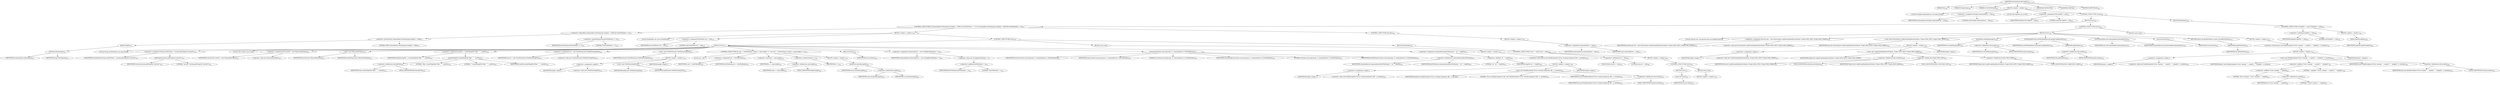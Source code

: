 digraph "executeExternalCompile" {  
"913" [label = <(METHOD,executeExternalCompile)<SUB>405</SUB>> ]
"914" [label = <(PARAM,this)<SUB>405</SUB>> ]
"915" [label = <(PARAM,String[] args)<SUB>405</SUB>> ]
"916" [label = <(PARAM,int firstFileName)<SUB>405</SUB>> ]
"917" [label = <(BLOCK,&lt;empty&gt;,&lt;empty&gt;)<SUB>405</SUB>> ]
"918" [label = <(LOCAL,String[] commandArray: java.lang.String[])> ]
"919" [label = <(&lt;operator&gt;.assignment,String[] commandArray = null)<SUB>406</SUB>> ]
"920" [label = <(IDENTIFIER,commandArray,String[] commandArray = null)<SUB>406</SUB>> ]
"921" [label = <(LITERAL,null,String[] commandArray = null)<SUB>406</SUB>> ]
"922" [label = <(LOCAL,File tmpFile: java.io.File)> ]
"923" [label = <(&lt;operator&gt;.assignment,File tmpFile = null)<SUB>407</SUB>> ]
"924" [label = <(IDENTIFIER,tmpFile,File tmpFile = null)<SUB>407</SUB>> ]
"925" [label = <(LITERAL,null,File tmpFile = null)<SUB>407</SUB>> ]
"926" [label = <(CONTROL_STRUCTURE,try,try)<SUB>409</SUB>> ]
"927" [label = <(BLOCK,try,try)<SUB>409</SUB>> ]
"928" [label = <(CONTROL_STRUCTURE,if (Commandline.toString(args).length() &gt; 4096 &amp;&amp; firstFileName &gt;= 0),if (Commandline.toString(args).length() &gt; 4096 &amp;&amp; firstFileName &gt;= 0))<SUB>417</SUB>> ]
"929" [label = <(&lt;operator&gt;.logicalAnd,Commandline.toString(args).length() &gt; 4096 &amp;&amp; firstFileName &gt;= 0)<SUB>417</SUB>> ]
"930" [label = <(&lt;operator&gt;.greaterThan,Commandline.toString(args).length() &gt; 4096)<SUB>417</SUB>> ]
"931" [label = <(length,length())<SUB>417</SUB>> ]
"932" [label = <(toString,toString(args))<SUB>417</SUB>> ]
"933" [label = <(IDENTIFIER,Commandline,toString(args))<SUB>417</SUB>> ]
"934" [label = <(IDENTIFIER,args,toString(args))<SUB>417</SUB>> ]
"935" [label = <(LITERAL,4096,Commandline.toString(args).length() &gt; 4096)<SUB>417</SUB>> ]
"936" [label = <(&lt;operator&gt;.greaterEqualsThan,firstFileName &gt;= 0)<SUB>418</SUB>> ]
"937" [label = <(IDENTIFIER,firstFileName,firstFileName &gt;= 0)<SUB>418</SUB>> ]
"938" [label = <(LITERAL,0,firstFileName &gt;= 0)<SUB>418</SUB>> ]
"939" [label = <(BLOCK,&lt;empty&gt;,&lt;empty&gt;)<SUB>418</SUB>> ]
"40" [label = <(LOCAL,PrintWriter out: java.io.PrintWriter)> ]
"940" [label = <(&lt;operator&gt;.assignment,PrintWriter out = null)<SUB>419</SUB>> ]
"941" [label = <(IDENTIFIER,out,PrintWriter out = null)<SUB>419</SUB>> ]
"942" [label = <(LITERAL,null,PrintWriter out = null)<SUB>419</SUB>> ]
"943" [label = <(CONTROL_STRUCTURE,try,try)<SUB>420</SUB>> ]
"944" [label = <(BLOCK,try,try)<SUB>420</SUB>> ]
"945" [label = <(LOCAL,String userDirName: java.lang.String)> ]
"946" [label = <(&lt;operator&gt;.assignment,String userDirName = System.getProperty(&quot;user.dir&quot;))<SUB>421</SUB>> ]
"947" [label = <(IDENTIFIER,userDirName,String userDirName = System.getProperty(&quot;user.dir&quot;))<SUB>421</SUB>> ]
"948" [label = <(getProperty,System.getProperty(&quot;user.dir&quot;))<SUB>421</SUB>> ]
"949" [label = <(IDENTIFIER,System,System.getProperty(&quot;user.dir&quot;))<SUB>421</SUB>> ]
"950" [label = <(LITERAL,&quot;user.dir&quot;,System.getProperty(&quot;user.dir&quot;))<SUB>421</SUB>> ]
"38" [label = <(LOCAL,File userDir: java.io.File)> ]
"951" [label = <(&lt;operator&gt;.assignment,File userDir = new File(userDirName))<SUB>422</SUB>> ]
"952" [label = <(IDENTIFIER,userDir,File userDir = new File(userDirName))<SUB>422</SUB>> ]
"953" [label = <(&lt;operator&gt;.alloc,new File(userDirName))<SUB>422</SUB>> ]
"954" [label = <(&lt;init&gt;,new File(userDirName))<SUB>422</SUB>> ]
"37" [label = <(IDENTIFIER,userDir,new File(userDirName))<SUB>422</SUB>> ]
"955" [label = <(IDENTIFIER,userDirName,new File(userDirName))<SUB>422</SUB>> ]
"956" [label = <(&lt;operator&gt;.assignment,tmpFile = createTempFile(&quot;files&quot;, &quot;&quot;, userDir))<SUB>423</SUB>> ]
"957" [label = <(IDENTIFIER,tmpFile,tmpFile = createTempFile(&quot;files&quot;, &quot;&quot;, userDir))<SUB>423</SUB>> ]
"958" [label = <(createTempFile,createTempFile(&quot;files&quot;, &quot;&quot;, userDir))<SUB>423</SUB>> ]
"959" [label = <(&lt;operator&gt;.fieldAccess,this.fileUtils)<SUB>423</SUB>> ]
"960" [label = <(IDENTIFIER,this,createTempFile(&quot;files&quot;, &quot;&quot;, userDir))<SUB>423</SUB>> ]
"961" [label = <(FIELD_IDENTIFIER,fileUtils,fileUtils)<SUB>423</SUB>> ]
"962" [label = <(LITERAL,&quot;files&quot;,createTempFile(&quot;files&quot;, &quot;&quot;, userDir))<SUB>423</SUB>> ]
"963" [label = <(LITERAL,&quot;&quot;,createTempFile(&quot;files&quot;, &quot;&quot;, userDir))<SUB>423</SUB>> ]
"964" [label = <(IDENTIFIER,userDir,createTempFile(&quot;files&quot;, &quot;&quot;, userDir))<SUB>423</SUB>> ]
"965" [label = <(&lt;operator&gt;.assignment,out = new PrintWriter(new FileWriter(tmpFile)))<SUB>424</SUB>> ]
"966" [label = <(IDENTIFIER,out,out = new PrintWriter(new FileWriter(tmpFile)))<SUB>424</SUB>> ]
"967" [label = <(&lt;operator&gt;.alloc,new PrintWriter(new FileWriter(tmpFile)))<SUB>424</SUB>> ]
"968" [label = <(&lt;init&gt;,new PrintWriter(new FileWriter(tmpFile)))<SUB>424</SUB>> ]
"39" [label = <(IDENTIFIER,out,new PrintWriter(new FileWriter(tmpFile)))<SUB>424</SUB>> ]
"969" [label = <(BLOCK,&lt;empty&gt;,&lt;empty&gt;)<SUB>424</SUB>> ]
"970" [label = <(&lt;operator&gt;.assignment,&lt;empty&gt;)> ]
"971" [label = <(IDENTIFIER,$obj6,&lt;empty&gt;)> ]
"972" [label = <(&lt;operator&gt;.alloc,new FileWriter(tmpFile))<SUB>424</SUB>> ]
"973" [label = <(&lt;init&gt;,new FileWriter(tmpFile))<SUB>424</SUB>> ]
"974" [label = <(IDENTIFIER,$obj6,new FileWriter(tmpFile))> ]
"975" [label = <(IDENTIFIER,tmpFile,new FileWriter(tmpFile))<SUB>424</SUB>> ]
"976" [label = <(IDENTIFIER,$obj6,&lt;empty&gt;)> ]
"977" [label = <(CONTROL_STRUCTURE,for (int i = firstFileName; Some(i &lt; args.length); i++),for (int i = firstFileName; Some(i &lt; args.length); i++))<SUB>425</SUB>> ]
"978" [label = <(LOCAL,int i: int)> ]
"979" [label = <(&lt;operator&gt;.assignment,int i = firstFileName)<SUB>425</SUB>> ]
"980" [label = <(IDENTIFIER,i,int i = firstFileName)<SUB>425</SUB>> ]
"981" [label = <(IDENTIFIER,firstFileName,int i = firstFileName)<SUB>425</SUB>> ]
"982" [label = <(&lt;operator&gt;.lessThan,i &lt; args.length)<SUB>425</SUB>> ]
"983" [label = <(IDENTIFIER,i,i &lt; args.length)<SUB>425</SUB>> ]
"984" [label = <(&lt;operator&gt;.fieldAccess,args.length)<SUB>425</SUB>> ]
"985" [label = <(IDENTIFIER,args,i &lt; args.length)<SUB>425</SUB>> ]
"986" [label = <(FIELD_IDENTIFIER,length,length)<SUB>425</SUB>> ]
"987" [label = <(&lt;operator&gt;.postIncrement,i++)<SUB>425</SUB>> ]
"988" [label = <(IDENTIFIER,i,i++)<SUB>425</SUB>> ]
"989" [label = <(BLOCK,&lt;empty&gt;,&lt;empty&gt;)<SUB>425</SUB>> ]
"990" [label = <(println,out.println(args[i]))<SUB>426</SUB>> ]
"991" [label = <(IDENTIFIER,out,out.println(args[i]))<SUB>426</SUB>> ]
"992" [label = <(&lt;operator&gt;.indexAccess,args[i])<SUB>426</SUB>> ]
"993" [label = <(IDENTIFIER,args,out.println(args[i]))<SUB>426</SUB>> ]
"994" [label = <(IDENTIFIER,i,out.println(args[i]))<SUB>426</SUB>> ]
"995" [label = <(flush,out.flush())<SUB>428</SUB>> ]
"996" [label = <(IDENTIFIER,out,out.flush())<SUB>428</SUB>> ]
"997" [label = <(&lt;operator&gt;.assignment,commandArray = new String[firstFileName + 1])<SUB>429</SUB>> ]
"998" [label = <(IDENTIFIER,commandArray,commandArray = new String[firstFileName + 1])<SUB>429</SUB>> ]
"999" [label = <(&lt;operator&gt;.alloc,new String[firstFileName + 1])> ]
"1000" [label = <(&lt;operator&gt;.addition,firstFileName + 1)<SUB>429</SUB>> ]
"1001" [label = <(IDENTIFIER,firstFileName,firstFileName + 1)<SUB>429</SUB>> ]
"1002" [label = <(LITERAL,1,firstFileName + 1)<SUB>429</SUB>> ]
"1003" [label = <(arraycopy,System.arraycopy(args, 0, commandArray, 0, firstFileName))<SUB>430</SUB>> ]
"1004" [label = <(IDENTIFIER,System,System.arraycopy(args, 0, commandArray, 0, firstFileName))<SUB>430</SUB>> ]
"1005" [label = <(IDENTIFIER,args,System.arraycopy(args, 0, commandArray, 0, firstFileName))<SUB>430</SUB>> ]
"1006" [label = <(LITERAL,0,System.arraycopy(args, 0, commandArray, 0, firstFileName))<SUB>430</SUB>> ]
"1007" [label = <(IDENTIFIER,commandArray,System.arraycopy(args, 0, commandArray, 0, firstFileName))<SUB>430</SUB>> ]
"1008" [label = <(LITERAL,0,System.arraycopy(args, 0, commandArray, 0, firstFileName))<SUB>430</SUB>> ]
"1009" [label = <(IDENTIFIER,firstFileName,System.arraycopy(args, 0, commandArray, 0, firstFileName))<SUB>430</SUB>> ]
"1010" [label = <(&lt;operator&gt;.assignment,commandArray[firstFileName] = &quot;@&quot; + tmpFile)<SUB>431</SUB>> ]
"1011" [label = <(&lt;operator&gt;.indexAccess,commandArray[firstFileName])<SUB>431</SUB>> ]
"1012" [label = <(IDENTIFIER,commandArray,commandArray[firstFileName] = &quot;@&quot; + tmpFile)<SUB>431</SUB>> ]
"1013" [label = <(IDENTIFIER,firstFileName,commandArray[firstFileName] = &quot;@&quot; + tmpFile)<SUB>431</SUB>> ]
"1014" [label = <(&lt;operator&gt;.addition,&quot;@&quot; + tmpFile)<SUB>431</SUB>> ]
"1015" [label = <(LITERAL,&quot;@&quot;,&quot;@&quot; + tmpFile)<SUB>431</SUB>> ]
"1016" [label = <(IDENTIFIER,tmpFile,&quot;@&quot; + tmpFile)<SUB>431</SUB>> ]
"1017" [label = <(BLOCK,catch,catch)> ]
"1018" [label = <(BLOCK,&lt;empty&gt;,&lt;empty&gt;)<SUB>432</SUB>> ]
"1019" [label = <(&lt;operator&gt;.throw,throw new BuildException(&quot;Error creating temporary file&quot;, e, location);)<SUB>433</SUB>> ]
"1020" [label = <(BLOCK,&lt;empty&gt;,&lt;empty&gt;)<SUB>433</SUB>> ]
"1021" [label = <(&lt;operator&gt;.assignment,&lt;empty&gt;)> ]
"1022" [label = <(IDENTIFIER,$obj8,&lt;empty&gt;)> ]
"1023" [label = <(&lt;operator&gt;.alloc,new BuildException(&quot;Error creating temporary file&quot;, e, location))<SUB>433</SUB>> ]
"1024" [label = <(&lt;init&gt;,new BuildException(&quot;Error creating temporary file&quot;, e, location))<SUB>433</SUB>> ]
"1025" [label = <(IDENTIFIER,$obj8,new BuildException(&quot;Error creating temporary file&quot;, e, location))> ]
"1026" [label = <(LITERAL,&quot;Error creating temporary file&quot;,new BuildException(&quot;Error creating temporary file&quot;, e, location))<SUB>433</SUB>> ]
"1027" [label = <(IDENTIFIER,e,new BuildException(&quot;Error creating temporary file&quot;, e, location))<SUB>434</SUB>> ]
"1028" [label = <(&lt;operator&gt;.fieldAccess,this.location)<SUB>434</SUB>> ]
"1029" [label = <(IDENTIFIER,this,new BuildException(&quot;Error creating temporary file&quot;, e, location))<SUB>434</SUB>> ]
"1030" [label = <(FIELD_IDENTIFIER,location,location)<SUB>434</SUB>> ]
"1031" [label = <(IDENTIFIER,$obj8,&lt;empty&gt;)> ]
"1032" [label = <(BLOCK,finally,finally)<SUB>435</SUB>> ]
"1033" [label = <(CONTROL_STRUCTURE,if (out != null),if (out != null))<SUB>436</SUB>> ]
"1034" [label = <(&lt;operator&gt;.notEquals,out != null)<SUB>436</SUB>> ]
"1035" [label = <(IDENTIFIER,out,out != null)<SUB>436</SUB>> ]
"1036" [label = <(LITERAL,null,out != null)<SUB>436</SUB>> ]
"1037" [label = <(BLOCK,&lt;empty&gt;,&lt;empty&gt;)<SUB>436</SUB>> ]
"1038" [label = <(CONTROL_STRUCTURE,try,try)<SUB>437</SUB>> ]
"1039" [label = <(BLOCK,try,try)<SUB>437</SUB>> ]
"1040" [label = <(close,out.close())<SUB>437</SUB>> ]
"1041" [label = <(IDENTIFIER,out,out.close())<SUB>437</SUB>> ]
"1042" [label = <(BLOCK,catch,catch)> ]
"1043" [label = <(BLOCK,&lt;empty&gt;,&lt;empty&gt;)<SUB>437</SUB>> ]
"1044" [label = <(CONTROL_STRUCTURE,else,else)<SUB>440</SUB>> ]
"1045" [label = <(BLOCK,&lt;empty&gt;,&lt;empty&gt;)<SUB>440</SUB>> ]
"1046" [label = <(&lt;operator&gt;.assignment,commandArray = args)<SUB>441</SUB>> ]
"1047" [label = <(IDENTIFIER,commandArray,commandArray = args)<SUB>441</SUB>> ]
"1048" [label = <(IDENTIFIER,args,commandArray = args)<SUB>441</SUB>> ]
"1049" [label = <(CONTROL_STRUCTURE,try,try)<SUB>444</SUB>> ]
"1050" [label = <(BLOCK,try,try)<SUB>444</SUB>> ]
"42" [label = <(LOCAL,Execute exe: org.apache.tools.ant.taskdefs.Execute)> ]
"1051" [label = <(&lt;operator&gt;.assignment,Execute exe = new Execute(new LogStreamHandler(attributes, Project.MSG_INFO, Project.MSG_WARN)))<SUB>445</SUB>> ]
"1052" [label = <(IDENTIFIER,exe,Execute exe = new Execute(new LogStreamHandler(attributes, Project.MSG_INFO, Project.MSG_WARN)))<SUB>445</SUB>> ]
"1053" [label = <(&lt;operator&gt;.alloc,new Execute(new LogStreamHandler(attributes, Project.MSG_INFO, Project.MSG_WARN)))<SUB>445</SUB>> ]
"1054" [label = <(&lt;init&gt;,new Execute(new LogStreamHandler(attributes, Project.MSG_INFO, Project.MSG_WARN)))<SUB>445</SUB>> ]
"41" [label = <(IDENTIFIER,exe,new Execute(new LogStreamHandler(attributes, Project.MSG_INFO, Project.MSG_WARN)))<SUB>445</SUB>> ]
"1055" [label = <(BLOCK,&lt;empty&gt;,&lt;empty&gt;)<SUB>446</SUB>> ]
"1056" [label = <(&lt;operator&gt;.assignment,&lt;empty&gt;)> ]
"1057" [label = <(IDENTIFIER,$obj9,&lt;empty&gt;)> ]
"1058" [label = <(&lt;operator&gt;.alloc,new LogStreamHandler(attributes, Project.MSG_INFO, Project.MSG_WARN))<SUB>446</SUB>> ]
"1059" [label = <(&lt;init&gt;,new LogStreamHandler(attributes, Project.MSG_INFO, Project.MSG_WARN))<SUB>446</SUB>> ]
"1060" [label = <(IDENTIFIER,$obj9,new LogStreamHandler(attributes, Project.MSG_INFO, Project.MSG_WARN))> ]
"1061" [label = <(&lt;operator&gt;.fieldAccess,this.attributes)<SUB>446</SUB>> ]
"1062" [label = <(IDENTIFIER,this,new LogStreamHandler(attributes, Project.MSG_INFO, Project.MSG_WARN))<SUB>446</SUB>> ]
"1063" [label = <(FIELD_IDENTIFIER,attributes,attributes)<SUB>446</SUB>> ]
"1064" [label = <(&lt;operator&gt;.fieldAccess,Project.MSG_INFO)<SUB>447</SUB>> ]
"1065" [label = <(IDENTIFIER,Project,new LogStreamHandler(attributes, Project.MSG_INFO, Project.MSG_WARN))<SUB>447</SUB>> ]
"1066" [label = <(FIELD_IDENTIFIER,MSG_INFO,MSG_INFO)<SUB>447</SUB>> ]
"1067" [label = <(&lt;operator&gt;.fieldAccess,Project.MSG_WARN)<SUB>448</SUB>> ]
"1068" [label = <(IDENTIFIER,Project,new LogStreamHandler(attributes, Project.MSG_INFO, Project.MSG_WARN))<SUB>448</SUB>> ]
"1069" [label = <(FIELD_IDENTIFIER,MSG_WARN,MSG_WARN)<SUB>448</SUB>> ]
"1070" [label = <(IDENTIFIER,$obj9,&lt;empty&gt;)> ]
"1071" [label = <(setAntRun,setAntRun(project))<SUB>449</SUB>> ]
"1072" [label = <(IDENTIFIER,exe,setAntRun(project))<SUB>449</SUB>> ]
"1073" [label = <(&lt;operator&gt;.fieldAccess,this.project)<SUB>449</SUB>> ]
"1074" [label = <(IDENTIFIER,this,setAntRun(project))<SUB>449</SUB>> ]
"1075" [label = <(FIELD_IDENTIFIER,project,project)<SUB>449</SUB>> ]
"1076" [label = <(setWorkingDirectory,setWorkingDirectory(project.getBaseDir()))<SUB>450</SUB>> ]
"1077" [label = <(IDENTIFIER,exe,setWorkingDirectory(project.getBaseDir()))<SUB>450</SUB>> ]
"1078" [label = <(getBaseDir,getBaseDir())<SUB>450</SUB>> ]
"1079" [label = <(&lt;operator&gt;.fieldAccess,this.project)<SUB>450</SUB>> ]
"1080" [label = <(IDENTIFIER,this,getBaseDir())<SUB>450</SUB>> ]
"1081" [label = <(FIELD_IDENTIFIER,project,project)<SUB>450</SUB>> ]
"1082" [label = <(setCommandline,setCommandline(commandArray))<SUB>451</SUB>> ]
"1083" [label = <(IDENTIFIER,exe,setCommandline(commandArray))<SUB>451</SUB>> ]
"1084" [label = <(IDENTIFIER,commandArray,setCommandline(commandArray))<SUB>451</SUB>> ]
"1085" [label = <(execute,execute())<SUB>452</SUB>> ]
"1086" [label = <(IDENTIFIER,exe,execute())<SUB>452</SUB>> ]
"1087" [label = <(RETURN,return exe.getExitValue();,return exe.getExitValue();)<SUB>453</SUB>> ]
"1088" [label = <(getExitValue,getExitValue())<SUB>453</SUB>> ]
"1089" [label = <(IDENTIFIER,exe,getExitValue())<SUB>453</SUB>> ]
"1090" [label = <(BLOCK,catch,catch)> ]
"1091" [label = <(BLOCK,&lt;empty&gt;,&lt;empty&gt;)<SUB>454</SUB>> ]
"1092" [label = <(&lt;operator&gt;.throw,throw new BuildException(&quot;Error running &quot; + args[0] + &quot; compiler&quot;, e, location);)<SUB>455</SUB>> ]
"1093" [label = <(BLOCK,&lt;empty&gt;,&lt;empty&gt;)<SUB>455</SUB>> ]
"1094" [label = <(&lt;operator&gt;.assignment,&lt;empty&gt;)> ]
"1095" [label = <(IDENTIFIER,$obj11,&lt;empty&gt;)> ]
"1096" [label = <(&lt;operator&gt;.alloc,new BuildException(&quot;Error running &quot; + args[0] + &quot; compiler&quot;, e, location))<SUB>455</SUB>> ]
"1097" [label = <(&lt;init&gt;,new BuildException(&quot;Error running &quot; + args[0] + &quot; compiler&quot;, e, location))<SUB>455</SUB>> ]
"1098" [label = <(IDENTIFIER,$obj11,new BuildException(&quot;Error running &quot; + args[0] + &quot; compiler&quot;, e, location))> ]
"1099" [label = <(&lt;operator&gt;.addition,&quot;Error running &quot; + args[0] + &quot; compiler&quot;)<SUB>455</SUB>> ]
"1100" [label = <(&lt;operator&gt;.addition,&quot;Error running &quot; + args[0])<SUB>455</SUB>> ]
"1101" [label = <(LITERAL,&quot;Error running &quot;,&quot;Error running &quot; + args[0])<SUB>455</SUB>> ]
"1102" [label = <(&lt;operator&gt;.indexAccess,args[0])<SUB>455</SUB>> ]
"1103" [label = <(IDENTIFIER,args,&quot;Error running &quot; + args[0])<SUB>455</SUB>> ]
"1104" [label = <(LITERAL,0,&quot;Error running &quot; + args[0])<SUB>455</SUB>> ]
"1105" [label = <(LITERAL,&quot; compiler&quot;,&quot;Error running &quot; + args[0] + &quot; compiler&quot;)<SUB>456</SUB>> ]
"1106" [label = <(IDENTIFIER,e,new BuildException(&quot;Error running &quot; + args[0] + &quot; compiler&quot;, e, location))<SUB>456</SUB>> ]
"1107" [label = <(&lt;operator&gt;.fieldAccess,this.location)<SUB>456</SUB>> ]
"1108" [label = <(IDENTIFIER,this,new BuildException(&quot;Error running &quot; + args[0] + &quot; compiler&quot;, e, location))<SUB>456</SUB>> ]
"1109" [label = <(FIELD_IDENTIFIER,location,location)<SUB>456</SUB>> ]
"1110" [label = <(IDENTIFIER,$obj11,&lt;empty&gt;)> ]
"1111" [label = <(BLOCK,finally,finally)<SUB>458</SUB>> ]
"1112" [label = <(CONTROL_STRUCTURE,if (tmpFile != null),if (tmpFile != null))<SUB>459</SUB>> ]
"1113" [label = <(&lt;operator&gt;.notEquals,tmpFile != null)<SUB>459</SUB>> ]
"1114" [label = <(IDENTIFIER,tmpFile,tmpFile != null)<SUB>459</SUB>> ]
"1115" [label = <(LITERAL,null,tmpFile != null)<SUB>459</SUB>> ]
"1116" [label = <(BLOCK,&lt;empty&gt;,&lt;empty&gt;)<SUB>459</SUB>> ]
"1117" [label = <(delete,tmpFile.delete())<SUB>460</SUB>> ]
"1118" [label = <(IDENTIFIER,tmpFile,tmpFile.delete())<SUB>460</SUB>> ]
"1119" [label = <(MODIFIER,PROTECTED)> ]
"1120" [label = <(MODIFIER,VIRTUAL)> ]
"1121" [label = <(METHOD_RETURN,int)<SUB>405</SUB>> ]
  "913" -> "914" 
  "913" -> "915" 
  "913" -> "916" 
  "913" -> "917" 
  "913" -> "1119" 
  "913" -> "1120" 
  "913" -> "1121" 
  "917" -> "918" 
  "917" -> "919" 
  "917" -> "922" 
  "917" -> "923" 
  "917" -> "926" 
  "919" -> "920" 
  "919" -> "921" 
  "923" -> "924" 
  "923" -> "925" 
  "926" -> "927" 
  "926" -> "1111" 
  "927" -> "928" 
  "927" -> "1049" 
  "928" -> "929" 
  "928" -> "939" 
  "928" -> "1044" 
  "929" -> "930" 
  "929" -> "936" 
  "930" -> "931" 
  "930" -> "935" 
  "931" -> "932" 
  "932" -> "933" 
  "932" -> "934" 
  "936" -> "937" 
  "936" -> "938" 
  "939" -> "40" 
  "939" -> "940" 
  "939" -> "943" 
  "940" -> "941" 
  "940" -> "942" 
  "943" -> "944" 
  "943" -> "1017" 
  "943" -> "1032" 
  "944" -> "945" 
  "944" -> "946" 
  "944" -> "38" 
  "944" -> "951" 
  "944" -> "954" 
  "944" -> "956" 
  "944" -> "965" 
  "944" -> "968" 
  "944" -> "977" 
  "944" -> "995" 
  "944" -> "997" 
  "944" -> "1003" 
  "944" -> "1010" 
  "946" -> "947" 
  "946" -> "948" 
  "948" -> "949" 
  "948" -> "950" 
  "951" -> "952" 
  "951" -> "953" 
  "954" -> "37" 
  "954" -> "955" 
  "956" -> "957" 
  "956" -> "958" 
  "958" -> "959" 
  "958" -> "962" 
  "958" -> "963" 
  "958" -> "964" 
  "959" -> "960" 
  "959" -> "961" 
  "965" -> "966" 
  "965" -> "967" 
  "968" -> "39" 
  "968" -> "969" 
  "969" -> "970" 
  "969" -> "973" 
  "969" -> "976" 
  "970" -> "971" 
  "970" -> "972" 
  "973" -> "974" 
  "973" -> "975" 
  "977" -> "978" 
  "977" -> "979" 
  "977" -> "982" 
  "977" -> "987" 
  "977" -> "989" 
  "979" -> "980" 
  "979" -> "981" 
  "982" -> "983" 
  "982" -> "984" 
  "984" -> "985" 
  "984" -> "986" 
  "987" -> "988" 
  "989" -> "990" 
  "990" -> "991" 
  "990" -> "992" 
  "992" -> "993" 
  "992" -> "994" 
  "995" -> "996" 
  "997" -> "998" 
  "997" -> "999" 
  "999" -> "1000" 
  "1000" -> "1001" 
  "1000" -> "1002" 
  "1003" -> "1004" 
  "1003" -> "1005" 
  "1003" -> "1006" 
  "1003" -> "1007" 
  "1003" -> "1008" 
  "1003" -> "1009" 
  "1010" -> "1011" 
  "1010" -> "1014" 
  "1011" -> "1012" 
  "1011" -> "1013" 
  "1014" -> "1015" 
  "1014" -> "1016" 
  "1017" -> "1018" 
  "1018" -> "1019" 
  "1019" -> "1020" 
  "1020" -> "1021" 
  "1020" -> "1024" 
  "1020" -> "1031" 
  "1021" -> "1022" 
  "1021" -> "1023" 
  "1024" -> "1025" 
  "1024" -> "1026" 
  "1024" -> "1027" 
  "1024" -> "1028" 
  "1028" -> "1029" 
  "1028" -> "1030" 
  "1032" -> "1033" 
  "1033" -> "1034" 
  "1033" -> "1037" 
  "1034" -> "1035" 
  "1034" -> "1036" 
  "1037" -> "1038" 
  "1038" -> "1039" 
  "1038" -> "1042" 
  "1039" -> "1040" 
  "1040" -> "1041" 
  "1042" -> "1043" 
  "1044" -> "1045" 
  "1045" -> "1046" 
  "1046" -> "1047" 
  "1046" -> "1048" 
  "1049" -> "1050" 
  "1049" -> "1090" 
  "1050" -> "42" 
  "1050" -> "1051" 
  "1050" -> "1054" 
  "1050" -> "1071" 
  "1050" -> "1076" 
  "1050" -> "1082" 
  "1050" -> "1085" 
  "1050" -> "1087" 
  "1051" -> "1052" 
  "1051" -> "1053" 
  "1054" -> "41" 
  "1054" -> "1055" 
  "1055" -> "1056" 
  "1055" -> "1059" 
  "1055" -> "1070" 
  "1056" -> "1057" 
  "1056" -> "1058" 
  "1059" -> "1060" 
  "1059" -> "1061" 
  "1059" -> "1064" 
  "1059" -> "1067" 
  "1061" -> "1062" 
  "1061" -> "1063" 
  "1064" -> "1065" 
  "1064" -> "1066" 
  "1067" -> "1068" 
  "1067" -> "1069" 
  "1071" -> "1072" 
  "1071" -> "1073" 
  "1073" -> "1074" 
  "1073" -> "1075" 
  "1076" -> "1077" 
  "1076" -> "1078" 
  "1078" -> "1079" 
  "1079" -> "1080" 
  "1079" -> "1081" 
  "1082" -> "1083" 
  "1082" -> "1084" 
  "1085" -> "1086" 
  "1087" -> "1088" 
  "1088" -> "1089" 
  "1090" -> "1091" 
  "1091" -> "1092" 
  "1092" -> "1093" 
  "1093" -> "1094" 
  "1093" -> "1097" 
  "1093" -> "1110" 
  "1094" -> "1095" 
  "1094" -> "1096" 
  "1097" -> "1098" 
  "1097" -> "1099" 
  "1097" -> "1106" 
  "1097" -> "1107" 
  "1099" -> "1100" 
  "1099" -> "1105" 
  "1100" -> "1101" 
  "1100" -> "1102" 
  "1102" -> "1103" 
  "1102" -> "1104" 
  "1107" -> "1108" 
  "1107" -> "1109" 
  "1111" -> "1112" 
  "1112" -> "1113" 
  "1112" -> "1116" 
  "1113" -> "1114" 
  "1113" -> "1115" 
  "1116" -> "1117" 
  "1117" -> "1118" 
}
